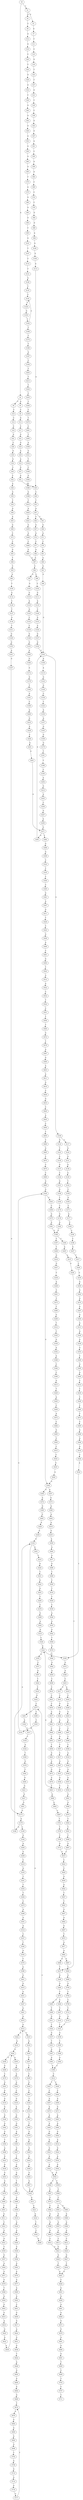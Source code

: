 strict digraph  {
	S0 -> S1 [ label = T ];
	S0 -> S2 [ label = A ];
	S1 -> S3 [ label = G ];
	S1 -> S4 [ label = A ];
	S2 -> S5 [ label = A ];
	S2 -> S6 [ label = C ];
	S3 -> S7 [ label = A ];
	S4 -> S8 [ label = C ];
	S5 -> S9 [ label = C ];
	S6 -> S10 [ label = C ];
	S7 -> S11 [ label = T ];
	S8 -> S12 [ label = A ];
	S9 -> S13 [ label = G ];
	S10 -> S14 [ label = C ];
	S11 -> S15 [ label = C ];
	S12 -> S16 [ label = G ];
	S13 -> S17 [ label = C ];
	S14 -> S18 [ label = C ];
	S15 -> S19 [ label = G ];
	S16 -> S20 [ label = C ];
	S17 -> S21 [ label = G ];
	S18 -> S22 [ label = A ];
	S19 -> S23 [ label = T ];
	S20 -> S24 [ label = C ];
	S21 -> S25 [ label = G ];
	S22 -> S26 [ label = C ];
	S23 -> S27 [ label = T ];
	S24 -> S28 [ label = G ];
	S25 -> S29 [ label = A ];
	S26 -> S30 [ label = G ];
	S27 -> S31 [ label = G ];
	S28 -> S32 [ label = A ];
	S29 -> S33 [ label = A ];
	S30 -> S34 [ label = G ];
	S31 -> S35 [ label = T ];
	S32 -> S36 [ label = T ];
	S33 -> S37 [ label = G ];
	S34 -> S38 [ label = C ];
	S35 -> S39 [ label = C ];
	S36 -> S40 [ label = G ];
	S37 -> S41 [ label = A ];
	S38 -> S42 [ label = C ];
	S39 -> S43 [ label = G ];
	S40 -> S44 [ label = A ];
	S41 -> S45 [ label = A ];
	S42 -> S46 [ label = A ];
	S43 -> S47 [ label = G ];
	S44 -> S48 [ label = G ];
	S45 -> S49 [ label = C ];
	S46 -> S50 [ label = G ];
	S47 -> S51 [ label = A ];
	S48 -> S52 [ label = A ];
	S49 -> S53 [ label = T ];
	S50 -> S54 [ label = T ];
	S51 -> S55 [ label = C ];
	S52 -> S56 [ label = G ];
	S53 -> S57 [ label = A ];
	S54 -> S58 [ label = A ];
	S55 -> S59 [ label = A ];
	S56 -> S60 [ label = G ];
	S57 -> S61 [ label = T ];
	S57 -> S62 [ label = C ];
	S58 -> S63 [ label = A ];
	S59 -> S64 [ label = A ];
	S60 -> S65 [ label = G ];
	S61 -> S66 [ label = G ];
	S62 -> S67 [ label = G ];
	S63 -> S68 [ label = G ];
	S64 -> S69 [ label = C ];
	S65 -> S70 [ label = T ];
	S66 -> S71 [ label = A ];
	S67 -> S72 [ label = A ];
	S68 -> S73 [ label = C ];
	S69 -> S74 [ label = C ];
	S70 -> S75 [ label = A ];
	S71 -> S76 [ label = C ];
	S72 -> S77 [ label = C ];
	S73 -> S78 [ label = C ];
	S74 -> S79 [ label = C ];
	S75 -> S80 [ label = G ];
	S76 -> S81 [ label = G ];
	S77 -> S82 [ label = G ];
	S78 -> S83 [ label = G ];
	S79 -> S84 [ label = G ];
	S80 -> S85 [ label = G ];
	S81 -> S86 [ label = A ];
	S82 -> S87 [ label = A ];
	S83 -> S88 [ label = T ];
	S84 -> S89 [ label = G ];
	S85 -> S90 [ label = G ];
	S86 -> S91 [ label = G ];
	S87 -> S92 [ label = C ];
	S88 -> S93 [ label = C ];
	S89 -> S94 [ label = A ];
	S90 -> S95 [ label = T ];
	S91 -> S96 [ label = G ];
	S92 -> S97 [ label = G ];
	S92 -> S98 [ label = C ];
	S93 -> S99 [ label = A ];
	S94 -> S100 [ label = A ];
	S95 -> S101 [ label = G ];
	S96 -> S102 [ label = G ];
	S97 -> S103 [ label = G ];
	S98 -> S104 [ label = C ];
	S99 -> S105 [ label = T ];
	S100 -> S106 [ label = G ];
	S101 -> S107 [ label = T ];
	S102 -> S108 [ label = A ];
	S102 -> S109 [ label = G ];
	S103 -> S110 [ label = G ];
	S104 -> S111 [ label = G ];
	S105 -> S112 [ label = A ];
	S106 -> S113 [ label = A ];
	S107 -> S114 [ label = C ];
	S108 -> S115 [ label = A ];
	S109 -> S116 [ label = G ];
	S109 -> S117 [ label = T ];
	S110 -> S118 [ label = A ];
	S111 -> S119 [ label = A ];
	S112 -> S120 [ label = C ];
	S113 -> S45 [ label = A ];
	S114 -> S121 [ label = T ];
	S115 -> S122 [ label = G ];
	S116 -> S123 [ label = T ];
	S117 -> S124 [ label = G ];
	S118 -> S125 [ label = G ];
	S119 -> S126 [ label = C ];
	S120 -> S127 [ label = T ];
	S121 -> S128 [ label = G ];
	S122 -> S129 [ label = G ];
	S123 -> S130 [ label = C ];
	S124 -> S131 [ label = G ];
	S125 -> S132 [ label = C ];
	S126 -> S133 [ label = G ];
	S127 -> S134 [ label = G ];
	S128 -> S135 [ label = T ];
	S129 -> S136 [ label = C ];
	S130 -> S137 [ label = G ];
	S131 -> S138 [ label = A ];
	S132 -> S139 [ label = C ];
	S133 -> S140 [ label = A ];
	S134 -> S141 [ label = T ];
	S135 -> S142 [ label = C ];
	S136 -> S143 [ label = T ];
	S137 -> S144 [ label = C ];
	S138 -> S145 [ label = A ];
	S139 -> S146 [ label = G ];
	S140 -> S147 [ label = G ];
	S141 -> S148 [ label = G ];
	S142 -> S149 [ label = T ];
	S143 -> S150 [ label = A ];
	S144 -> S151 [ label = G ];
	S145 -> S152 [ label = T ];
	S146 -> S153 [ label = G ];
	S147 -> S154 [ label = G ];
	S148 -> S155 [ label = G ];
	S149 -> S156 [ label = G ];
	S150 -> S157 [ label = A ];
	S151 -> S158 [ label = G ];
	S152 -> S159 [ label = C ];
	S153 -> S160 [ label = A ];
	S154 -> S102 [ label = G ];
	S155 -> S161 [ label = A ];
	S156 -> S162 [ label = T ];
	S157 -> S163 [ label = G ];
	S158 -> S164 [ label = T ];
	S159 -> S165 [ label = G ];
	S160 -> S166 [ label = G ];
	S161 -> S167 [ label = G ];
	S162 -> S168 [ label = T ];
	S162 -> S142 [ label = C ];
	S163 -> S169 [ label = G ];
	S164 -> S170 [ label = C ];
	S165 -> S171 [ label = C ];
	S166 -> S172 [ label = G ];
	S167 -> S173 [ label = G ];
	S168 -> S174 [ label = T ];
	S169 -> S175 [ label = G ];
	S170 -> S176 [ label = G ];
	S171 -> S177 [ label = A ];
	S172 -> S178 [ label = G ];
	S173 -> S179 [ label = A ];
	S174 -> S180 [ label = T ];
	S175 -> S181 [ label = T ];
	S176 -> S182 [ label = A ];
	S177 -> S183 [ label = C ];
	S178 -> S184 [ label = T ];
	S179 -> S185 [ label = C ];
	S179 -> S186 [ label = G ];
	S180 -> S187 [ label = A ];
	S181 -> S188 [ label = C ];
	S182 -> S189 [ label = G ];
	S183 -> S190 [ label = C ];
	S184 -> S191 [ label = A ];
	S185 -> S192 [ label = G ];
	S186 -> S193 [ label = G ];
	S187 -> S194 [ label = C ];
	S188 -> S195 [ label = C ];
	S189 -> S196 [ label = T ];
	S189 -> S197 [ label = C ];
	S190 -> S198 [ label = C ];
	S191 -> S199 [ label = C ];
	S192 -> S200 [ label = A ];
	S193 -> S201 [ label = G ];
	S193 -> S202 [ label = A ];
	S194 -> S203 [ label = T ];
	S195 -> S204 [ label = A ];
	S196 -> S205 [ label = A ];
	S197 -> S206 [ label = T ];
	S198 -> S207 [ label = G ];
	S199 -> S208 [ label = A ];
	S200 -> S209 [ label = G ];
	S201 -> S210 [ label = C ];
	S202 -> S211 [ label = A ];
	S202 -> S212 [ label = G ];
	S203 -> S213 [ label = T ];
	S204 -> S214 [ label = G ];
	S205 -> S215 [ label = A ];
	S206 -> S216 [ label = G ];
	S207 -> S217 [ label = T ];
	S208 -> S218 [ label = G ];
	S209 -> S219 [ label = C ];
	S210 -> S220 [ label = G ];
	S211 -> S221 [ label = C ];
	S212 -> S222 [ label = A ];
	S212 -> S223 [ label = C ];
	S213 -> S224 [ label = T ];
	S214 -> S225 [ label = A ];
	S215 -> S226 [ label = G ];
	S216 -> S227 [ label = G ];
	S217 -> S228 [ label = C ];
	S218 -> S229 [ label = A ];
	S219 -> S230 [ label = A ];
	S220 -> S231 [ label = T ];
	S221 -> S232 [ label = A ];
	S222 -> S233 [ label = A ];
	S223 -> S234 [ label = A ];
	S224 -> S235 [ label = C ];
	S225 -> S236 [ label = C ];
	S226 -> S237 [ label = T ];
	S227 -> S238 [ label = C ];
	S228 -> S239 [ label = C ];
	S229 -> S240 [ label = C ];
	S230 -> S241 [ label = T ];
	S231 -> S242 [ label = G ];
	S232 -> S243 [ label = T ];
	S233 -> S244 [ label = G ];
	S234 -> S245 [ label = T ];
	S235 -> S246 [ label = T ];
	S236 -> S247 [ label = G ];
	S237 -> S248 [ label = G ];
	S238 -> S249 [ label = A ];
	S239 -> S250 [ label = A ];
	S240 -> S251 [ label = G ];
	S241 -> S252 [ label = T ];
	S242 -> S253 [ label = G ];
	S243 -> S254 [ label = C ];
	S244 -> S255 [ label = A ];
	S244 -> S256 [ label = G ];
	S245 -> S257 [ label = C ];
	S246 -> S258 [ label = C ];
	S247 -> S259 [ label = A ];
	S248 -> S260 [ label = G ];
	S249 -> S261 [ label = C ];
	S250 -> S262 [ label = G ];
	S251 -> S263 [ label = A ];
	S252 -> S264 [ label = T ];
	S253 -> S265 [ label = T ];
	S254 -> S266 [ label = G ];
	S255 -> S267 [ label = A ];
	S256 -> S268 [ label = G ];
	S257 -> S269 [ label = T ];
	S258 -> S270 [ label = T ];
	S259 -> S271 [ label = G ];
	S260 -> S272 [ label = T ];
	S261 -> S273 [ label = T ];
	S262 -> S274 [ label = G ];
	S263 -> S271 [ label = G ];
	S264 -> S275 [ label = C ];
	S265 -> S276 [ label = C ];
	S266 -> S277 [ label = C ];
	S267 -> S278 [ label = A ];
	S268 -> S279 [ label = C ];
	S269 -> S280 [ label = C ];
	S270 -> S281 [ label = C ];
	S271 -> S282 [ label = T ];
	S271 -> S283 [ label = G ];
	S272 -> S284 [ label = C ];
	S272 -> S285 [ label = T ];
	S273 -> S286 [ label = T ];
	S274 -> S287 [ label = A ];
	S275 -> S288 [ label = A ];
	S276 -> S289 [ label = G ];
	S277 -> S290 [ label = C ];
	S277 -> S291 [ label = T ];
	S278 -> S292 [ label = A ];
	S279 -> S293 [ label = G ];
	S280 -> S294 [ label = A ];
	S281 -> S295 [ label = T ];
	S282 -> S296 [ label = G ];
	S283 -> S102 [ label = G ];
	S284 -> S297 [ label = T ];
	S285 -> S298 [ label = T ];
	S286 -> S299 [ label = G ];
	S287 -> S300 [ label = G ];
	S288 -> S301 [ label = G ];
	S289 -> S302 [ label = A ];
	S290 -> S303 [ label = C ];
	S291 -> S304 [ label = A ];
	S292 -> S305 [ label = C ];
	S293 -> S306 [ label = A ];
	S294 -> S307 [ label = C ];
	S295 -> S308 [ label = A ];
	S296 -> S309 [ label = G ];
	S297 -> S310 [ label = G ];
	S298 -> S311 [ label = G ];
	S299 -> S312 [ label = T ];
	S300 -> S313 [ label = A ];
	S301 -> S314 [ label = A ];
	S302 -> S315 [ label = A ];
	S303 -> S316 [ label = G ];
	S304 -> S317 [ label = T ];
	S305 -> S318 [ label = G ];
	S306 -> S319 [ label = A ];
	S307 -> S320 [ label = T ];
	S308 -> S321 [ label = G ];
	S309 -> S322 [ label = C ];
	S310 -> S323 [ label = T ];
	S311 -> S324 [ label = T ];
	S312 -> S325 [ label = T ];
	S313 -> S326 [ label = G ];
	S314 -> S327 [ label = C ];
	S315 -> S328 [ label = C ];
	S316 -> S329 [ label = G ];
	S317 -> S330 [ label = C ];
	S318 -> S331 [ label = A ];
	S319 -> S332 [ label = G ];
	S320 -> S333 [ label = G ];
	S321 -> S334 [ label = T ];
	S322 -> S335 [ label = T ];
	S323 -> S336 [ label = G ];
	S324 -> S337 [ label = G ];
	S325 -> S338 [ label = G ];
	S326 -> S339 [ label = A ];
	S327 -> S340 [ label = T ];
	S328 -> S341 [ label = A ];
	S329 -> S342 [ label = G ];
	S329 -> S343 [ label = T ];
	S330 -> S344 [ label = A ];
	S331 -> S345 [ label = G ];
	S332 -> S346 [ label = G ];
	S333 -> S347 [ label = T ];
	S334 -> S348 [ label = C ];
	S335 -> S349 [ label = C ];
	S336 -> S350 [ label = T ];
	S337 -> S351 [ label = T ];
	S338 -> S352 [ label = A ];
	S339 -> S353 [ label = G ];
	S340 -> S354 [ label = A ];
	S341 -> S355 [ label = A ];
	S341 -> S356 [ label = T ];
	S342 -> S357 [ label = A ];
	S342 -> S358 [ label = G ];
	S343 -> S359 [ label = C ];
	S344 -> S360 [ label = T ];
	S345 -> S361 [ label = G ];
	S346 -> S362 [ label = A ];
	S347 -> S363 [ label = T ];
	S348 -> S364 [ label = G ];
	S349 -> S365 [ label = C ];
	S350 -> S366 [ label = A ];
	S351 -> S367 [ label = A ];
	S352 -> S368 [ label = A ];
	S353 -> S369 [ label = C ];
	S354 -> S370 [ label = T ];
	S355 -> S371 [ label = C ];
	S356 -> S372 [ label = G ];
	S357 -> S373 [ label = G ];
	S358 -> S374 [ label = A ];
	S359 -> S375 [ label = G ];
	S360 -> S376 [ label = G ];
	S361 -> S377 [ label = A ];
	S362 -> S378 [ label = G ];
	S363 -> S379 [ label = G ];
	S364 -> S380 [ label = G ];
	S365 -> S381 [ label = G ];
	S366 -> S382 [ label = A ];
	S367 -> S383 [ label = A ];
	S368 -> S384 [ label = C ];
	S369 -> S385 [ label = G ];
	S370 -> S386 [ label = A ];
	S371 -> S387 [ label = A ];
	S372 -> S388 [ label = A ];
	S373 -> S389 [ label = A ];
	S374 -> S390 [ label = G ];
	S375 -> S391 [ label = A ];
	S376 -> S392 [ label = T ];
	S377 -> S393 [ label = G ];
	S378 -> S394 [ label = T ];
	S379 -> S395 [ label = A ];
	S380 -> S396 [ label = G ];
	S381 -> S397 [ label = A ];
	S382 -> S398 [ label = C ];
	S383 -> S398 [ label = C ];
	S384 -> S399 [ label = C ];
	S385 -> S400 [ label = A ];
	S386 -> S401 [ label = G ];
	S387 -> S402 [ label = T ];
	S388 -> S403 [ label = C ];
	S389 -> S404 [ label = A ];
	S390 -> S405 [ label = G ];
	S391 -> S189 [ label = G ];
	S392 -> S406 [ label = G ];
	S393 -> S407 [ label = G ];
	S394 -> S408 [ label = A ];
	S395 -> S409 [ label = G ];
	S396 -> S410 [ label = T ];
	S397 -> S411 [ label = G ];
	S398 -> S412 [ label = C ];
	S399 -> S413 [ label = G ];
	S400 -> S414 [ label = C ];
	S401 -> S415 [ label = G ];
	S402 -> S416 [ label = C ];
	S403 -> S417 [ label = C ];
	S403 -> S418 [ label = A ];
	S404 -> S419 [ label = A ];
	S405 -> S420 [ label = A ];
	S406 -> S421 [ label = G ];
	S407 -> S422 [ label = T ];
	S408 -> S423 [ label = G ];
	S409 -> S424 [ label = G ];
	S410 -> S425 [ label = A ];
	S411 -> S426 [ label = T ];
	S412 -> S427 [ label = T ];
	S412 -> S428 [ label = C ];
	S413 -> S429 [ label = T ];
	S414 -> S430 [ label = T ];
	S415 -> S431 [ label = A ];
	S416 -> S432 [ label = G ];
	S417 -> S433 [ label = C ];
	S418 -> S434 [ label = C ];
	S419 -> S435 [ label = G ];
	S420 -> S436 [ label = G ];
	S421 -> S437 [ label = A ];
	S422 -> S438 [ label = A ];
	S423 -> S439 [ label = A ];
	S424 -> S440 [ label = A ];
	S425 -> S441 [ label = C ];
	S426 -> S442 [ label = C ];
	S427 -> S443 [ label = C ];
	S428 -> S444 [ label = C ];
	S429 -> S445 [ label = A ];
	S430 -> S446 [ label = C ];
	S431 -> S447 [ label = G ];
	S432 -> S277 [ label = C ];
	S433 -> S448 [ label = G ];
	S434 -> S449 [ label = C ];
	S435 -> S450 [ label = A ];
	S436 -> S193 [ label = G ];
	S437 -> S451 [ label = G ];
	S438 -> S452 [ label = A ];
	S439 -> S453 [ label = G ];
	S440 -> S454 [ label = G ];
	S441 -> S455 [ label = G ];
	S442 -> S456 [ label = G ];
	S443 -> S457 [ label = A ];
	S444 -> S458 [ label = A ];
	S445 -> S459 [ label = C ];
	S446 -> S460 [ label = C ];
	S447 -> S461 [ label = G ];
	S448 -> S462 [ label = G ];
	S449 -> S463 [ label = G ];
	S450 -> S464 [ label = G ];
	S451 -> S173 [ label = G ];
	S452 -> S465 [ label = T ];
	S453 -> S466 [ label = G ];
	S454 -> S467 [ label = G ];
	S455 -> S468 [ label = A ];
	S456 -> S469 [ label = A ];
	S457 -> S470 [ label = A ];
	S458 -> S471 [ label = G ];
	S459 -> S472 [ label = A ];
	S460 -> S473 [ label = T ];
	S461 -> S474 [ label = A ];
	S462 -> S475 [ label = A ];
	S463 -> S476 [ label = A ];
	S464 -> S477 [ label = A ];
	S465 -> S478 [ label = G ];
	S466 -> S479 [ label = T ];
	S467 -> S202 [ label = A ];
	S468 -> S480 [ label = C ];
	S469 -> S481 [ label = C ];
	S470 -> S482 [ label = A ];
	S471 -> S483 [ label = A ];
	S472 -> S484 [ label = C ];
	S473 -> S485 [ label = C ];
	S474 -> S212 [ label = G ];
	S475 -> S486 [ label = C ];
	S476 -> S487 [ label = C ];
	S477 -> S488 [ label = G ];
	S478 -> S489 [ label = A ];
	S479 -> S490 [ label = A ];
	S480 -> S491 [ label = G ];
	S481 -> S492 [ label = G ];
	S482 -> S493 [ label = A ];
	S483 -> S494 [ label = A ];
	S484 -> S495 [ label = G ];
	S485 -> S496 [ label = G ];
	S486 -> S497 [ label = G ];
	S487 -> S498 [ label = C ];
	S488 -> S499 [ label = T ];
	S489 -> S500 [ label = C ];
	S490 -> S501 [ label = C ];
	S491 -> S87 [ label = A ];
	S492 -> S502 [ label = T ];
	S493 -> S503 [ label = G ];
	S494 -> S504 [ label = G ];
	S495 -> S505 [ label = C ];
	S496 -> S506 [ label = A ];
	S497 -> S507 [ label = T ];
	S498 -> S508 [ label = T ];
	S499 -> S509 [ label = C ];
	S500 -> S510 [ label = G ];
	S501 -> S511 [ label = A ];
	S502 -> S512 [ label = G ];
	S503 -> S513 [ label = A ];
	S504 -> S514 [ label = A ];
	S505 -> S515 [ label = C ];
	S506 -> S516 [ label = A ];
	S507 -> S517 [ label = C ];
	S508 -> S518 [ label = A ];
	S509 -> S519 [ label = T ];
	S510 -> S520 [ label = A ];
	S511 -> S521 [ label = C ];
	S512 -> S522 [ label = A ];
	S513 -> S523 [ label = G ];
	S514 -> S524 [ label = G ];
	S515 -> S525 [ label = C ];
	S516 -> S526 [ label = C ];
	S517 -> S527 [ label = G ];
	S518 -> S528 [ label = G ];
	S519 -> S529 [ label = T ];
	S520 -> S530 [ label = A ];
	S521 -> S531 [ label = G ];
	S522 -> S532 [ label = C ];
	S523 -> S533 [ label = A ];
	S524 -> S534 [ label = A ];
	S525 -> S535 [ label = G ];
	S526 -> S536 [ label = A ];
	S527 -> S537 [ label = A ];
	S528 -> S538 [ label = G ];
	S529 -> S539 [ label = C ];
	S530 -> S540 [ label = G ];
	S531 -> S541 [ label = G ];
	S532 -> S542 [ label = T ];
	S533 -> S543 [ label = A ];
	S534 -> S544 [ label = A ];
	S535 -> S545 [ label = G ];
	S536 -> S356 [ label = T ];
	S537 -> S546 [ label = A ];
	S538 -> S547 [ label = A ];
	S539 -> S548 [ label = A ];
	S540 -> S549 [ label = G ];
	S541 -> S550 [ label = T ];
	S542 -> S551 [ label = C ];
	S543 -> S552 [ label = A ];
	S544 -> S552 [ label = A ];
	S545 -> S342 [ label = G ];
	S546 -> S553 [ label = C ];
	S547 -> S554 [ label = C ];
	S548 -> S555 [ label = A ];
	S549 -> S556 [ label = A ];
	S550 -> S557 [ label = G ];
	S551 -> S558 [ label = T ];
	S552 -> S559 [ label = C ];
	S552 -> S560 [ label = T ];
	S553 -> S341 [ label = A ];
	S554 -> S561 [ label = A ];
	S555 -> S562 [ label = A ];
	S556 -> S563 [ label = A ];
	S557 -> S564 [ label = A ];
	S558 -> S565 [ label = T ];
	S559 -> S566 [ label = C ];
	S560 -> S567 [ label = C ];
	S561 -> S568 [ label = A ];
	S562 -> S569 [ label = T ];
	S563 -> S570 [ label = A ];
	S564 -> S571 [ label = G ];
	S565 -> S572 [ label = G ];
	S566 -> S573 [ label = C ];
	S567 -> S574 [ label = C ];
	S568 -> S575 [ label = C ];
	S569 -> S576 [ label = A ];
	S570 -> S577 [ label = A ];
	S571 -> S578 [ label = G ];
	S572 -> S579 [ label = T ];
	S573 -> S580 [ label = A ];
	S573 -> S581 [ label = C ];
	S574 -> S582 [ label = C ];
	S575 -> S583 [ label = T ];
	S576 -> S584 [ label = T ];
	S577 -> S585 [ label = A ];
	S578 -> S586 [ label = T ];
	S579 -> S587 [ label = A ];
	S580 -> S588 [ label = A ];
	S581 -> S589 [ label = A ];
	S582 -> S590 [ label = A ];
	S583 -> S591 [ label = T ];
	S584 -> S592 [ label = G ];
	S585 -> S593 [ label = A ];
	S586 -> S594 [ label = A ];
	S587 -> S595 [ label = G ];
	S588 -> S596 [ label = A ];
	S589 -> S597 [ label = A ];
	S590 -> S598 [ label = A ];
	S591 -> S599 [ label = T ];
	S592 -> S600 [ label = A ];
	S593 -> S601 [ label = C ];
	S594 -> S602 [ label = G ];
	S595 -> S603 [ label = A ];
	S596 -> S604 [ label = A ];
	S597 -> S605 [ label = A ];
	S598 -> S606 [ label = A ];
	S599 -> S607 [ label = G ];
	S600 -> S608 [ label = C ];
	S601 -> S609 [ label = G ];
	S602 -> S610 [ label = G ];
	S603 -> S611 [ label = A ];
	S604 -> S612 [ label = C ];
	S605 -> S613 [ label = C ];
	S606 -> S614 [ label = C ];
	S607 -> S615 [ label = C ];
	S608 -> S616 [ label = C ];
	S609 -> S617 [ label = G ];
	S610 -> S618 [ label = A ];
	S611 -> S619 [ label = G ];
	S612 -> S620 [ label = G ];
	S613 -> S621 [ label = G ];
	S614 -> S621 [ label = G ];
	S615 -> S622 [ label = C ];
	S616 -> S623 [ label = C ];
	S617 -> S624 [ label = A ];
	S618 -> S625 [ label = G ];
	S619 -> S626 [ label = C ];
	S620 -> S627 [ label = G ];
	S621 -> S628 [ label = G ];
	S622 -> S629 [ label = C ];
	S623 -> S630 [ label = C ];
	S624 -> S631 [ label = G ];
	S625 -> S632 [ label = A ];
	S626 -> S633 [ label = G ];
	S627 -> S634 [ label = T ];
	S628 -> S635 [ label = T ];
	S629 -> S636 [ label = G ];
	S630 -> S637 [ label = A ];
	S631 -> S638 [ label = G ];
	S632 -> S639 [ label = A ];
	S633 -> S640 [ label = C ];
	S634 -> S641 [ label = A ];
	S635 -> S641 [ label = A ];
	S636 -> S642 [ label = A ];
	S637 -> S643 [ label = A ];
	S638 -> S644 [ label = T ];
	S639 -> S244 [ label = G ];
	S640 -> S645 [ label = A ];
	S641 -> S646 [ label = C ];
	S642 -> S647 [ label = T ];
	S643 -> S648 [ label = C ];
	S644 -> S649 [ label = A ];
	S645 -> S650 [ label = C ];
	S646 -> S651 [ label = A ];
	S647 -> S652 [ label = T ];
	S648 -> S653 [ label = C ];
	S649 -> S654 [ label = G ];
	S650 -> S655 [ label = T ];
	S651 -> S656 [ label = A ];
	S652 -> S657 [ label = G ];
	S653 -> S658 [ label = T ];
	S654 -> S659 [ label = A ];
	S655 -> S660 [ label = C ];
	S656 -> S661 [ label = A ];
	S657 -> S662 [ label = A ];
	S658 -> S663 [ label = G ];
	S659 -> S664 [ label = A ];
	S660 -> S665 [ label = G ];
	S661 -> S666 [ label = A ];
	S662 -> S667 [ label = G ];
	S663 -> S668 [ label = A ];
	S664 -> S669 [ label = G ];
	S665 -> S670 [ label = C ];
	S666 -> S671 [ label = G ];
	S667 -> S672 [ label = T ];
	S668 -> S673 [ label = G ];
	S669 -> S674 [ label = T ];
	S670 -> S675 [ label = C ];
	S671 -> S676 [ label = G ];
	S672 -> S677 [ label = A ];
	S673 -> S678 [ label = A ];
	S674 -> S679 [ label = A ];
	S675 -> S680 [ label = C ];
	S676 -> S681 [ label = A ];
	S677 -> S682 [ label = A ];
	S678 -> S683 [ label = T ];
	S679 -> S684 [ label = A ];
	S680 -> S685 [ label = G ];
	S681 -> S686 [ label = G ];
	S682 -> S687 [ label = A ];
	S682 -> S688 [ label = G ];
	S683 -> S689 [ label = A ];
	S684 -> S690 [ label = A ];
	S685 -> S329 [ label = G ];
	S686 -> S691 [ label = G ];
	S687 -> S692 [ label = T ];
	S688 -> S237 [ label = T ];
	S689 -> S693 [ label = A ];
	S690 -> S694 [ label = A ];
	S691 -> S695 [ label = T ];
	S692 -> S696 [ label = G ];
	S693 -> S697 [ label = C ];
	S694 -> S698 [ label = G ];
	S695 -> S699 [ label = C ];
	S696 -> S700 [ label = G ];
	S697 -> S701 [ label = T ];
	S698 -> S702 [ label = T ];
	S699 -> S703 [ label = T ];
	S700 -> S704 [ label = T ];
	S701 -> S705 [ label = T ];
	S702 -> S706 [ label = A ];
	S703 -> S707 [ label = C ];
	S704 -> S708 [ label = C ];
	S705 -> S709 [ label = T ];
	S706 -> S710 [ label = G ];
	S707 -> S711 [ label = T ];
	S708 -> S712 [ label = T ];
	S709 -> S713 [ label = G ];
	S710 -> S714 [ label = A ];
	S712 -> S715 [ label = G ];
	S713 -> S615 [ label = C ];
	S714 -> S716 [ label = A ];
	S715 -> S323 [ label = T ];
	S716 -> S717 [ label = G ];
	S717 -> S674 [ label = T ];
}
